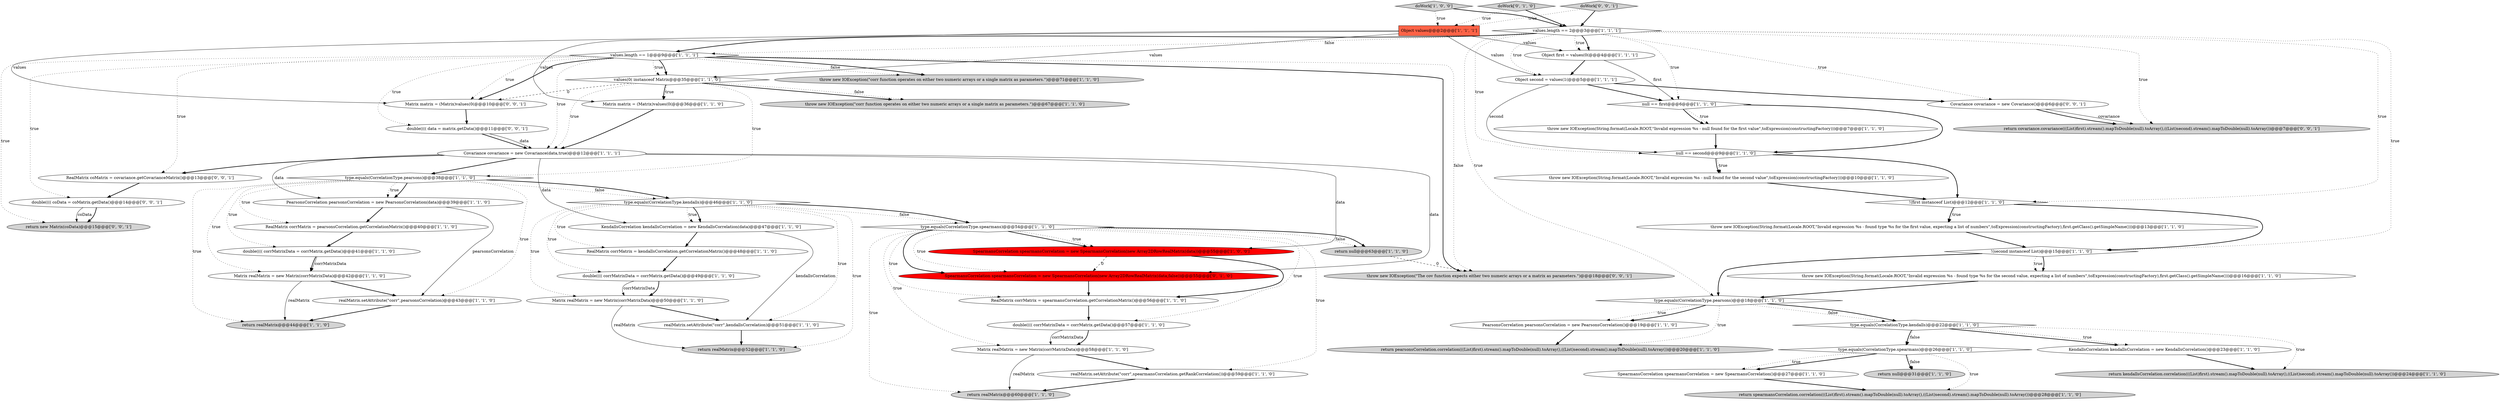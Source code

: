 digraph {
30 [style = filled, label = "double(((( corrMatrixData = corrMatrix.getData()@@@49@@@['1', '1', '0']", fillcolor = white, shape = ellipse image = "AAA0AAABBB1BBB"];
16 [style = filled, label = "type.equals(CorrelationType.kendalls)@@@22@@@['1', '1', '0']", fillcolor = white, shape = diamond image = "AAA0AAABBB1BBB"];
34 [style = filled, label = "SpearmansCorrelation spearmansCorrelation = new SpearmansCorrelation(new Array2DRowRealMatrix(data))@@@55@@@['1', '0', '0']", fillcolor = red, shape = ellipse image = "AAA1AAABBB1BBB"];
14 [style = filled, label = "return realMatrix@@@44@@@['1', '1', '0']", fillcolor = lightgray, shape = ellipse image = "AAA0AAABBB1BBB"];
48 [style = filled, label = "return kendallsCorrelation.correlation(((List)first).stream().mapToDouble(null).toArray(),((List)second).stream().mapToDouble(null).toArray())@@@24@@@['1', '1', '0']", fillcolor = lightgray, shape = ellipse image = "AAA0AAABBB1BBB"];
20 [style = filled, label = "values.length == 1@@@9@@@['1', '1', '1']", fillcolor = white, shape = diamond image = "AAA0AAABBB1BBB"];
11 [style = filled, label = "KendallsCorrelation kendallsCorrelation = new KendallsCorrelation(data)@@@47@@@['1', '1', '0']", fillcolor = white, shape = ellipse image = "AAA0AAABBB1BBB"];
17 [style = filled, label = "Object first = values(0(@@@4@@@['1', '1', '1']", fillcolor = white, shape = ellipse image = "AAA0AAABBB1BBB"];
42 [style = filled, label = "values(0( instanceof Matrix@@@35@@@['1', '1', '0']", fillcolor = white, shape = diamond image = "AAA0AAABBB1BBB"];
12 [style = filled, label = "Matrix matrix = (Matrix)values(0(@@@36@@@['1', '1', '0']", fillcolor = white, shape = ellipse image = "AAA0AAABBB1BBB"];
40 [style = filled, label = "PearsonsCorrelation pearsonsCorrelation = new PearsonsCorrelation()@@@19@@@['1', '1', '0']", fillcolor = white, shape = ellipse image = "AAA0AAABBB1BBB"];
1 [style = filled, label = "values.length == 2@@@3@@@['1', '1', '1']", fillcolor = white, shape = diamond image = "AAA0AAABBB1BBB"];
47 [style = filled, label = "return pearsonsCorrelation.correlation(((List)first).stream().mapToDouble(null).toArray(),((List)second).stream().mapToDouble(null).toArray())@@@20@@@['1', '1', '0']", fillcolor = lightgray, shape = ellipse image = "AAA0AAABBB1BBB"];
22 [style = filled, label = "throw new IOException(String.format(Locale.ROOT,\"Invalid expression %s - null found for the second value\",toExpression(constructingFactory)))@@@10@@@['1', '1', '0']", fillcolor = white, shape = ellipse image = "AAA0AAABBB1BBB"];
46 [style = filled, label = "Object second = values(1(@@@5@@@['1', '1', '1']", fillcolor = white, shape = ellipse image = "AAA0AAABBB1BBB"];
58 [style = filled, label = "return new Matrix(coData)@@@15@@@['0', '0', '1']", fillcolor = lightgray, shape = ellipse image = "AAA0AAABBB3BBB"];
5 [style = filled, label = "!(second instanceof List)@@@15@@@['1', '1', '0']", fillcolor = white, shape = diamond image = "AAA0AAABBB1BBB"];
6 [style = filled, label = "type.equals(CorrelationType.spearmans)@@@54@@@['1', '1', '0']", fillcolor = white, shape = diamond image = "AAA0AAABBB1BBB"];
49 [style = filled, label = "return null@@@31@@@['1', '1', '0']", fillcolor = lightgray, shape = ellipse image = "AAA0AAABBB1BBB"];
60 [style = filled, label = "double(((( coData = coMatrix.getData()@@@14@@@['0', '0', '1']", fillcolor = white, shape = ellipse image = "AAA0AAABBB3BBB"];
37 [style = filled, label = "realMatrix.setAttribute(\"corr\",spearmansCorrelation.getRankCorrelation())@@@59@@@['1', '1', '0']", fillcolor = white, shape = ellipse image = "AAA0AAABBB1BBB"];
51 [style = filled, label = "doWork['0', '1', '0']", fillcolor = lightgray, shape = diamond image = "AAA0AAABBB2BBB"];
50 [style = filled, label = "type.equals(CorrelationType.kendalls)@@@46@@@['1', '1', '0']", fillcolor = white, shape = diamond image = "AAA0AAABBB1BBB"];
45 [style = filled, label = "Covariance covariance = new Covariance(data,true)@@@12@@@['1', '1', '1']", fillcolor = white, shape = ellipse image = "AAA0AAABBB1BBB"];
23 [style = filled, label = "!(first instanceof List)@@@12@@@['1', '1', '0']", fillcolor = white, shape = diamond image = "AAA0AAABBB1BBB"];
26 [style = filled, label = "doWork['1', '0', '0']", fillcolor = lightgray, shape = diamond image = "AAA0AAABBB1BBB"];
43 [style = filled, label = "return realMatrix@@@52@@@['1', '1', '0']", fillcolor = lightgray, shape = ellipse image = "AAA0AAABBB1BBB"];
32 [style = filled, label = "type.equals(CorrelationType.pearsons)@@@38@@@['1', '1', '0']", fillcolor = white, shape = diamond image = "AAA0AAABBB1BBB"];
56 [style = filled, label = "doWork['0', '0', '1']", fillcolor = lightgray, shape = diamond image = "AAA0AAABBB3BBB"];
0 [style = filled, label = "RealMatrix corrMatrix = kendallsCorrelation.getCorrelationMatrix()@@@48@@@['1', '1', '0']", fillcolor = white, shape = ellipse image = "AAA0AAABBB1BBB"];
2 [style = filled, label = "return realMatrix@@@60@@@['1', '1', '0']", fillcolor = lightgray, shape = ellipse image = "AAA0AAABBB1BBB"];
13 [style = filled, label = "realMatrix.setAttribute(\"corr\",pearsonsCorrelation)@@@43@@@['1', '1', '0']", fillcolor = white, shape = ellipse image = "AAA0AAABBB1BBB"];
25 [style = filled, label = "throw new IOException(String.format(Locale.ROOT,\"Invalid expression %s - found type %s for the second value, expecting a list of numbers\",toExpression(constructingFactory),first.getClass().getSimpleName()))@@@16@@@['1', '1', '0']", fillcolor = white, shape = ellipse image = "AAA0AAABBB1BBB"];
24 [style = filled, label = "Matrix realMatrix = new Matrix(corrMatrixData)@@@58@@@['1', '1', '0']", fillcolor = white, shape = ellipse image = "AAA0AAABBB1BBB"];
9 [style = filled, label = "Matrix realMatrix = new Matrix(corrMatrixData)@@@42@@@['1', '1', '0']", fillcolor = white, shape = ellipse image = "AAA0AAABBB1BBB"];
3 [style = filled, label = "RealMatrix corrMatrix = spearmansCorrelation.getCorrelationMatrix()@@@56@@@['1', '1', '0']", fillcolor = white, shape = ellipse image = "AAA0AAABBB1BBB"];
4 [style = filled, label = "throw new IOException(\"corr function operates on either two numeric arrays or a single matrix as parameters.\")@@@71@@@['1', '1', '0']", fillcolor = lightgray, shape = ellipse image = "AAA0AAABBB1BBB"];
27 [style = filled, label = "Object values@@@2@@@['1', '1', '1']", fillcolor = tomato, shape = box image = "AAA0AAABBB1BBB"];
38 [style = filled, label = "double(((( corrMatrixData = corrMatrix.getData()@@@41@@@['1', '1', '0']", fillcolor = white, shape = ellipse image = "AAA0AAABBB1BBB"];
35 [style = filled, label = "type.equals(CorrelationType.spearmans)@@@26@@@['1', '1', '0']", fillcolor = white, shape = diamond image = "AAA0AAABBB1BBB"];
18 [style = filled, label = "throw new IOException(String.format(Locale.ROOT,\"Invalid expression %s - null found for the first value\",toExpression(constructingFactory)))@@@7@@@['1', '1', '0']", fillcolor = white, shape = ellipse image = "AAA0AAABBB1BBB"];
21 [style = filled, label = "throw new IOException(String.format(Locale.ROOT,\"Invalid expression %s - found type %s for the first value, expecting a list of numbers\",toExpression(constructingFactory),first.getClass().getSimpleName()))@@@13@@@['1', '1', '0']", fillcolor = white, shape = ellipse image = "AAA0AAABBB1BBB"];
36 [style = filled, label = "KendallsCorrelation kendallsCorrelation = new KendallsCorrelation()@@@23@@@['1', '1', '0']", fillcolor = white, shape = ellipse image = "AAA0AAABBB1BBB"];
15 [style = filled, label = "RealMatrix corrMatrix = pearsonsCorrelation.getCorrelationMatrix()@@@40@@@['1', '1', '0']", fillcolor = white, shape = ellipse image = "AAA0AAABBB1BBB"];
54 [style = filled, label = "throw new IOException(\"The cov function expects either two numeric arrays or a matrix as parameters.\")@@@18@@@['0', '0', '1']", fillcolor = lightgray, shape = ellipse image = "AAA0AAABBB3BBB"];
61 [style = filled, label = "double(((( data = matrix.getData()@@@11@@@['0', '0', '1']", fillcolor = white, shape = ellipse image = "AAA0AAABBB3BBB"];
44 [style = filled, label = "return null@@@63@@@['1', '1', '0']", fillcolor = lightgray, shape = ellipse image = "AAA0AAABBB1BBB"];
7 [style = filled, label = "PearsonsCorrelation pearsonsCorrelation = new PearsonsCorrelation(data)@@@39@@@['1', '1', '0']", fillcolor = white, shape = ellipse image = "AAA0AAABBB1BBB"];
8 [style = filled, label = "return spearmansCorrelation.correlation(((List)first).stream().mapToDouble(null).toArray(),((List)second).stream().mapToDouble(null).toArray())@@@28@@@['1', '1', '0']", fillcolor = lightgray, shape = ellipse image = "AAA0AAABBB1BBB"];
19 [style = filled, label = "type.equals(CorrelationType.pearsons)@@@18@@@['1', '1', '0']", fillcolor = white, shape = diamond image = "AAA0AAABBB1BBB"];
57 [style = filled, label = "RealMatrix coMatrix = covariance.getCovarianceMatrix()@@@13@@@['0', '0', '1']", fillcolor = white, shape = ellipse image = "AAA0AAABBB3BBB"];
39 [style = filled, label = "throw new IOException(\"corr function operates on either two numeric arrays or a single matrix as parameters.\")@@@67@@@['1', '1', '0']", fillcolor = lightgray, shape = ellipse image = "AAA0AAABBB1BBB"];
10 [style = filled, label = "Matrix realMatrix = new Matrix(corrMatrixData)@@@50@@@['1', '1', '0']", fillcolor = white, shape = ellipse image = "AAA0AAABBB1BBB"];
33 [style = filled, label = "null == second@@@9@@@['1', '1', '0']", fillcolor = white, shape = diamond image = "AAA0AAABBB1BBB"];
31 [style = filled, label = "double(((( corrMatrixData = corrMatrix.getData()@@@57@@@['1', '1', '0']", fillcolor = white, shape = ellipse image = "AAA0AAABBB1BBB"];
52 [style = filled, label = "SpearmansCorrelation spearmansCorrelation = new SpearmansCorrelation(new Array2DRowRealMatrix(data,false))@@@55@@@['0', '1', '0']", fillcolor = red, shape = ellipse image = "AAA1AAABBB2BBB"];
59 [style = filled, label = "Matrix matrix = (Matrix)values(0(@@@10@@@['0', '0', '1']", fillcolor = white, shape = ellipse image = "AAA0AAABBB3BBB"];
41 [style = filled, label = "SpearmansCorrelation spearmansCorrelation = new SpearmansCorrelation()@@@27@@@['1', '1', '0']", fillcolor = white, shape = ellipse image = "AAA0AAABBB1BBB"];
28 [style = filled, label = "realMatrix.setAttribute(\"corr\",kendallsCorrelation)@@@51@@@['1', '1', '0']", fillcolor = white, shape = ellipse image = "AAA0AAABBB1BBB"];
29 [style = filled, label = "null == first@@@6@@@['1', '1', '0']", fillcolor = white, shape = diamond image = "AAA0AAABBB1BBB"];
53 [style = filled, label = "Covariance covariance = new Covariance()@@@6@@@['0', '0', '1']", fillcolor = white, shape = ellipse image = "AAA0AAABBB3BBB"];
55 [style = filled, label = "return covariance.covariance(((List)first).stream().mapToDouble(null).toArray(),((List)second).stream().mapToDouble(null).toArray())@@@7@@@['0', '0', '1']", fillcolor = lightgray, shape = ellipse image = "AAA0AAABBB3BBB"];
19->40 [style = dotted, label="true"];
9->14 [style = solid, label="realMatrix"];
42->59 [style = dashed, label="0"];
0->30 [style = bold, label=""];
61->45 [style = bold, label=""];
50->30 [style = dotted, label="true"];
12->45 [style = bold, label=""];
6->31 [style = dotted, label="true"];
56->27 [style = dotted, label="true"];
56->1 [style = bold, label=""];
35->41 [style = bold, label=""];
1->53 [style = dotted, label="true"];
41->8 [style = bold, label=""];
50->6 [style = dotted, label="false"];
1->20 [style = bold, label=""];
51->1 [style = bold, label=""];
1->20 [style = dotted, label="false"];
35->8 [style = dotted, label="true"];
59->61 [style = bold, label=""];
29->18 [style = bold, label=""];
45->57 [style = bold, label=""];
20->59 [style = dotted, label="true"];
20->42 [style = dotted, label="true"];
19->16 [style = dotted, label="false"];
20->57 [style = dotted, label="true"];
28->43 [style = bold, label=""];
27->59 [style = solid, label="values"];
40->47 [style = bold, label=""];
25->19 [style = bold, label=""];
1->23 [style = dotted, label="true"];
32->13 [style = dotted, label="true"];
20->54 [style = dotted, label="false"];
6->3 [style = dotted, label="true"];
50->11 [style = dotted, label="true"];
13->14 [style = bold, label=""];
42->32 [style = dotted, label="true"];
32->15 [style = dotted, label="true"];
15->38 [style = bold, label=""];
27->17 [style = solid, label="values"];
29->18 [style = dotted, label="true"];
20->58 [style = dotted, label="true"];
61->45 [style = solid, label="data"];
26->1 [style = bold, label=""];
45->11 [style = solid, label="data"];
23->21 [style = dotted, label="true"];
20->60 [style = dotted, label="true"];
6->37 [style = dotted, label="true"];
57->60 [style = bold, label=""];
50->43 [style = dotted, label="true"];
32->7 [style = bold, label=""];
46->33 [style = solid, label="second"];
22->23 [style = bold, label=""];
5->25 [style = bold, label=""];
1->17 [style = bold, label=""];
33->23 [style = bold, label=""];
1->33 [style = dotted, label="true"];
5->25 [style = dotted, label="true"];
34->52 [style = dashed, label="0"];
50->10 [style = dotted, label="true"];
27->46 [style = solid, label="values"];
30->10 [style = bold, label=""];
11->28 [style = solid, label="kendallsCorrelation"];
42->45 [style = dotted, label="true"];
51->27 [style = dotted, label="true"];
35->49 [style = dotted, label="false"];
19->47 [style = dotted, label="true"];
32->50 [style = bold, label=""];
44->54 [style = dashed, label="0"];
27->42 [style = solid, label="values"];
6->24 [style = dotted, label="true"];
45->52 [style = solid, label="data"];
27->12 [style = solid, label="values"];
17->46 [style = bold, label=""];
16->36 [style = bold, label=""];
45->7 [style = solid, label="data"];
23->5 [style = bold, label=""];
6->34 [style = bold, label=""];
1->17 [style = dotted, label="true"];
16->48 [style = dotted, label="true"];
26->27 [style = dotted, label="true"];
31->24 [style = bold, label=""];
18->33 [style = bold, label=""];
42->39 [style = bold, label=""];
32->7 [style = dotted, label="true"];
38->9 [style = bold, label=""];
16->36 [style = dotted, label="true"];
45->32 [style = bold, label=""];
1->55 [style = dotted, label="true"];
35->49 [style = bold, label=""];
6->44 [style = dotted, label="false"];
32->14 [style = dotted, label="true"];
1->19 [style = dotted, label="true"];
6->44 [style = bold, label=""];
16->35 [style = dotted, label="false"];
46->29 [style = bold, label=""];
19->16 [style = bold, label=""];
24->2 [style = solid, label="realMatrix"];
1->46 [style = dotted, label="true"];
5->19 [style = bold, label=""];
21->5 [style = bold, label=""];
60->58 [style = bold, label=""];
20->4 [style = dotted, label="false"];
6->2 [style = dotted, label="true"];
50->28 [style = dotted, label="true"];
31->24 [style = solid, label="corrMatrixData"];
35->41 [style = dotted, label="true"];
32->38 [style = dotted, label="true"];
20->42 [style = bold, label=""];
53->55 [style = solid, label="covariance"];
7->15 [style = bold, label=""];
20->54 [style = bold, label=""];
37->2 [style = bold, label=""];
19->40 [style = bold, label=""];
32->50 [style = dotted, label="false"];
33->22 [style = bold, label=""];
53->55 [style = bold, label=""];
60->58 [style = solid, label="coData"];
50->6 [style = bold, label=""];
10->28 [style = bold, label=""];
10->43 [style = solid, label="realMatrix"];
3->31 [style = bold, label=""];
32->9 [style = dotted, label="true"];
46->53 [style = bold, label=""];
38->9 [style = solid, label="corrMatrixData"];
42->12 [style = bold, label=""];
45->34 [style = solid, label="data"];
20->45 [style = dotted, label="true"];
6->52 [style = bold, label=""];
20->4 [style = bold, label=""];
50->0 [style = dotted, label="true"];
1->29 [style = dotted, label="true"];
42->12 [style = dotted, label="true"];
17->29 [style = solid, label="first"];
29->33 [style = bold, label=""];
7->13 [style = solid, label="pearsonsCorrelation"];
11->0 [style = bold, label=""];
23->21 [style = bold, label=""];
50->11 [style = bold, label=""];
34->3 [style = bold, label=""];
20->61 [style = dotted, label="true"];
20->59 [style = bold, label=""];
36->48 [style = bold, label=""];
24->37 [style = bold, label=""];
6->34 [style = dotted, label="true"];
6->52 [style = dotted, label="true"];
52->3 [style = bold, label=""];
30->10 [style = solid, label="corrMatrixData"];
42->39 [style = dotted, label="false"];
16->35 [style = bold, label=""];
33->22 [style = dotted, label="true"];
1->5 [style = dotted, label="true"];
9->13 [style = bold, label=""];
}
